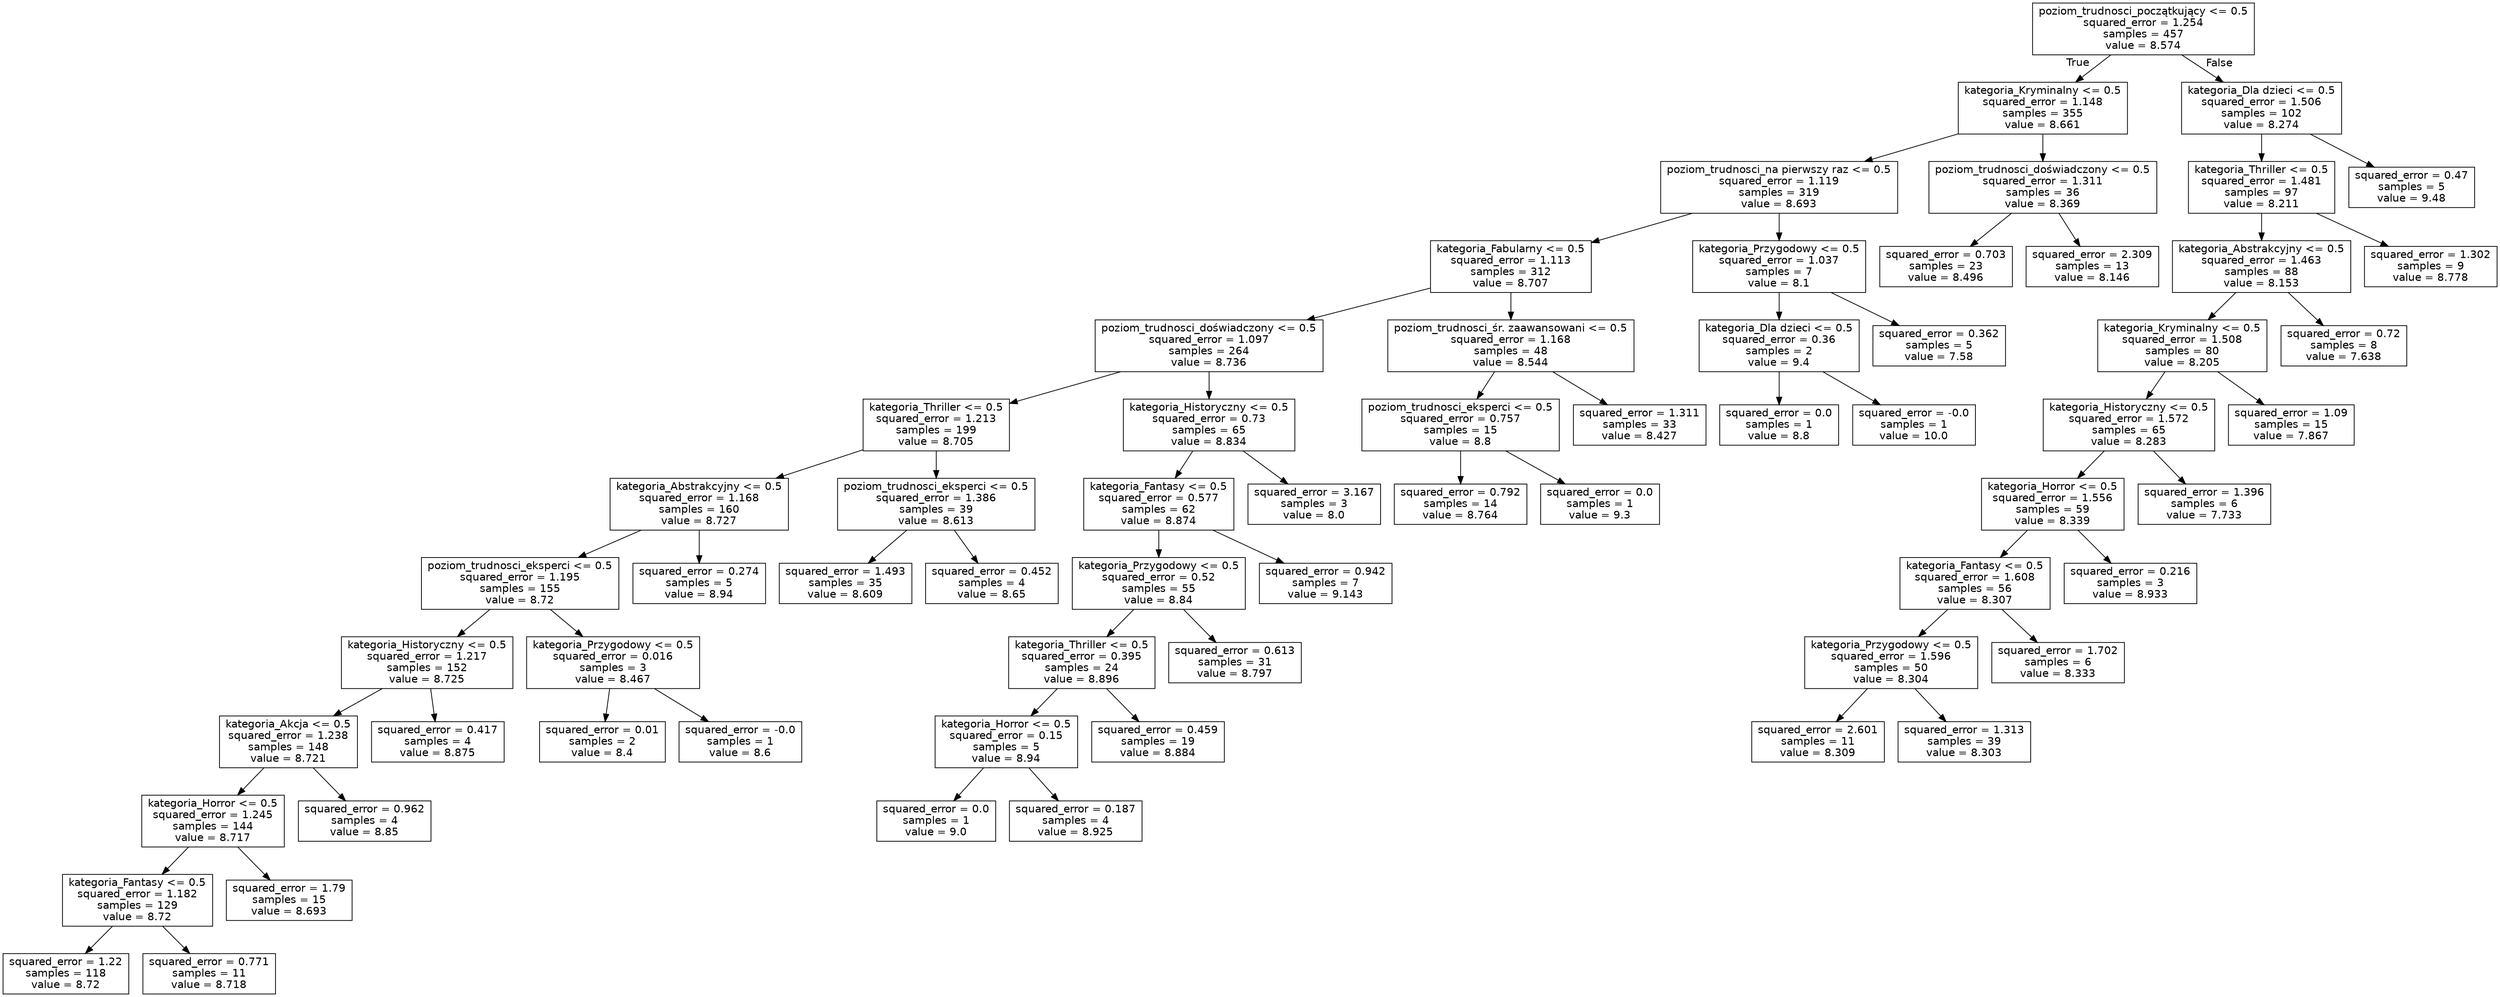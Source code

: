 digraph Tree {
node [shape=box, fontname="helvetica"] ;
edge [fontname="helvetica"] ;
0 [label="poziom_trudnosci_początkujący <= 0.5\nsquared_error = 1.254\nsamples = 457\nvalue = 8.574"] ;
1 [label="kategoria_Kryminalny <= 0.5\nsquared_error = 1.148\nsamples = 355\nvalue = 8.661"] ;
0 -> 1 [labeldistance=2.5, labelangle=45, headlabel="True"] ;
2 [label="poziom_trudnosci_na pierwszy raz <= 0.5\nsquared_error = 1.119\nsamples = 319\nvalue = 8.693"] ;
1 -> 2 ;
3 [label="kategoria_Fabularny <= 0.5\nsquared_error = 1.113\nsamples = 312\nvalue = 8.707"] ;
2 -> 3 ;
4 [label="poziom_trudnosci_doświadczony <= 0.5\nsquared_error = 1.097\nsamples = 264\nvalue = 8.736"] ;
3 -> 4 ;
5 [label="kategoria_Thriller <= 0.5\nsquared_error = 1.213\nsamples = 199\nvalue = 8.705"] ;
4 -> 5 ;
6 [label="kategoria_Abstrakcyjny <= 0.5\nsquared_error = 1.168\nsamples = 160\nvalue = 8.727"] ;
5 -> 6 ;
7 [label="poziom_trudnosci_eksperci <= 0.5\nsquared_error = 1.195\nsamples = 155\nvalue = 8.72"] ;
6 -> 7 ;
8 [label="kategoria_Historyczny <= 0.5\nsquared_error = 1.217\nsamples = 152\nvalue = 8.725"] ;
7 -> 8 ;
9 [label="kategoria_Akcja <= 0.5\nsquared_error = 1.238\nsamples = 148\nvalue = 8.721"] ;
8 -> 9 ;
10 [label="kategoria_Horror <= 0.5\nsquared_error = 1.245\nsamples = 144\nvalue = 8.717"] ;
9 -> 10 ;
11 [label="kategoria_Fantasy <= 0.5\nsquared_error = 1.182\nsamples = 129\nvalue = 8.72"] ;
10 -> 11 ;
12 [label="squared_error = 1.22\nsamples = 118\nvalue = 8.72"] ;
11 -> 12 ;
13 [label="squared_error = 0.771\nsamples = 11\nvalue = 8.718"] ;
11 -> 13 ;
14 [label="squared_error = 1.79\nsamples = 15\nvalue = 8.693"] ;
10 -> 14 ;
15 [label="squared_error = 0.962\nsamples = 4\nvalue = 8.85"] ;
9 -> 15 ;
16 [label="squared_error = 0.417\nsamples = 4\nvalue = 8.875"] ;
8 -> 16 ;
17 [label="kategoria_Przygodowy <= 0.5\nsquared_error = 0.016\nsamples = 3\nvalue = 8.467"] ;
7 -> 17 ;
18 [label="squared_error = 0.01\nsamples = 2\nvalue = 8.4"] ;
17 -> 18 ;
19 [label="squared_error = -0.0\nsamples = 1\nvalue = 8.6"] ;
17 -> 19 ;
20 [label="squared_error = 0.274\nsamples = 5\nvalue = 8.94"] ;
6 -> 20 ;
21 [label="poziom_trudnosci_eksperci <= 0.5\nsquared_error = 1.386\nsamples = 39\nvalue = 8.613"] ;
5 -> 21 ;
22 [label="squared_error = 1.493\nsamples = 35\nvalue = 8.609"] ;
21 -> 22 ;
23 [label="squared_error = 0.452\nsamples = 4\nvalue = 8.65"] ;
21 -> 23 ;
24 [label="kategoria_Historyczny <= 0.5\nsquared_error = 0.73\nsamples = 65\nvalue = 8.834"] ;
4 -> 24 ;
25 [label="kategoria_Fantasy <= 0.5\nsquared_error = 0.577\nsamples = 62\nvalue = 8.874"] ;
24 -> 25 ;
26 [label="kategoria_Przygodowy <= 0.5\nsquared_error = 0.52\nsamples = 55\nvalue = 8.84"] ;
25 -> 26 ;
27 [label="kategoria_Thriller <= 0.5\nsquared_error = 0.395\nsamples = 24\nvalue = 8.896"] ;
26 -> 27 ;
28 [label="kategoria_Horror <= 0.5\nsquared_error = 0.15\nsamples = 5\nvalue = 8.94"] ;
27 -> 28 ;
29 [label="squared_error = 0.0\nsamples = 1\nvalue = 9.0"] ;
28 -> 29 ;
30 [label="squared_error = 0.187\nsamples = 4\nvalue = 8.925"] ;
28 -> 30 ;
31 [label="squared_error = 0.459\nsamples = 19\nvalue = 8.884"] ;
27 -> 31 ;
32 [label="squared_error = 0.613\nsamples = 31\nvalue = 8.797"] ;
26 -> 32 ;
33 [label="squared_error = 0.942\nsamples = 7\nvalue = 9.143"] ;
25 -> 33 ;
34 [label="squared_error = 3.167\nsamples = 3\nvalue = 8.0"] ;
24 -> 34 ;
35 [label="poziom_trudnosci_śr. zaawansowani <= 0.5\nsquared_error = 1.168\nsamples = 48\nvalue = 8.544"] ;
3 -> 35 ;
36 [label="poziom_trudnosci_eksperci <= 0.5\nsquared_error = 0.757\nsamples = 15\nvalue = 8.8"] ;
35 -> 36 ;
37 [label="squared_error = 0.792\nsamples = 14\nvalue = 8.764"] ;
36 -> 37 ;
38 [label="squared_error = 0.0\nsamples = 1\nvalue = 9.3"] ;
36 -> 38 ;
39 [label="squared_error = 1.311\nsamples = 33\nvalue = 8.427"] ;
35 -> 39 ;
40 [label="kategoria_Przygodowy <= 0.5\nsquared_error = 1.037\nsamples = 7\nvalue = 8.1"] ;
2 -> 40 ;
41 [label="kategoria_Dla dzieci <= 0.5\nsquared_error = 0.36\nsamples = 2\nvalue = 9.4"] ;
40 -> 41 ;
42 [label="squared_error = 0.0\nsamples = 1\nvalue = 8.8"] ;
41 -> 42 ;
43 [label="squared_error = -0.0\nsamples = 1\nvalue = 10.0"] ;
41 -> 43 ;
44 [label="squared_error = 0.362\nsamples = 5\nvalue = 7.58"] ;
40 -> 44 ;
45 [label="poziom_trudnosci_doświadczony <= 0.5\nsquared_error = 1.311\nsamples = 36\nvalue = 8.369"] ;
1 -> 45 ;
46 [label="squared_error = 0.703\nsamples = 23\nvalue = 8.496"] ;
45 -> 46 ;
47 [label="squared_error = 2.309\nsamples = 13\nvalue = 8.146"] ;
45 -> 47 ;
48 [label="kategoria_Dla dzieci <= 0.5\nsquared_error = 1.506\nsamples = 102\nvalue = 8.274"] ;
0 -> 48 [labeldistance=2.5, labelangle=-45, headlabel="False"] ;
49 [label="kategoria_Thriller <= 0.5\nsquared_error = 1.481\nsamples = 97\nvalue = 8.211"] ;
48 -> 49 ;
50 [label="kategoria_Abstrakcyjny <= 0.5\nsquared_error = 1.463\nsamples = 88\nvalue = 8.153"] ;
49 -> 50 ;
51 [label="kategoria_Kryminalny <= 0.5\nsquared_error = 1.508\nsamples = 80\nvalue = 8.205"] ;
50 -> 51 ;
52 [label="kategoria_Historyczny <= 0.5\nsquared_error = 1.572\nsamples = 65\nvalue = 8.283"] ;
51 -> 52 ;
53 [label="kategoria_Horror <= 0.5\nsquared_error = 1.556\nsamples = 59\nvalue = 8.339"] ;
52 -> 53 ;
54 [label="kategoria_Fantasy <= 0.5\nsquared_error = 1.608\nsamples = 56\nvalue = 8.307"] ;
53 -> 54 ;
55 [label="kategoria_Przygodowy <= 0.5\nsquared_error = 1.596\nsamples = 50\nvalue = 8.304"] ;
54 -> 55 ;
56 [label="squared_error = 2.601\nsamples = 11\nvalue = 8.309"] ;
55 -> 56 ;
57 [label="squared_error = 1.313\nsamples = 39\nvalue = 8.303"] ;
55 -> 57 ;
58 [label="squared_error = 1.702\nsamples = 6\nvalue = 8.333"] ;
54 -> 58 ;
59 [label="squared_error = 0.216\nsamples = 3\nvalue = 8.933"] ;
53 -> 59 ;
60 [label="squared_error = 1.396\nsamples = 6\nvalue = 7.733"] ;
52 -> 60 ;
61 [label="squared_error = 1.09\nsamples = 15\nvalue = 7.867"] ;
51 -> 61 ;
62 [label="squared_error = 0.72\nsamples = 8\nvalue = 7.638"] ;
50 -> 62 ;
63 [label="squared_error = 1.302\nsamples = 9\nvalue = 8.778"] ;
49 -> 63 ;
64 [label="squared_error = 0.47\nsamples = 5\nvalue = 9.48"] ;
48 -> 64 ;
}
